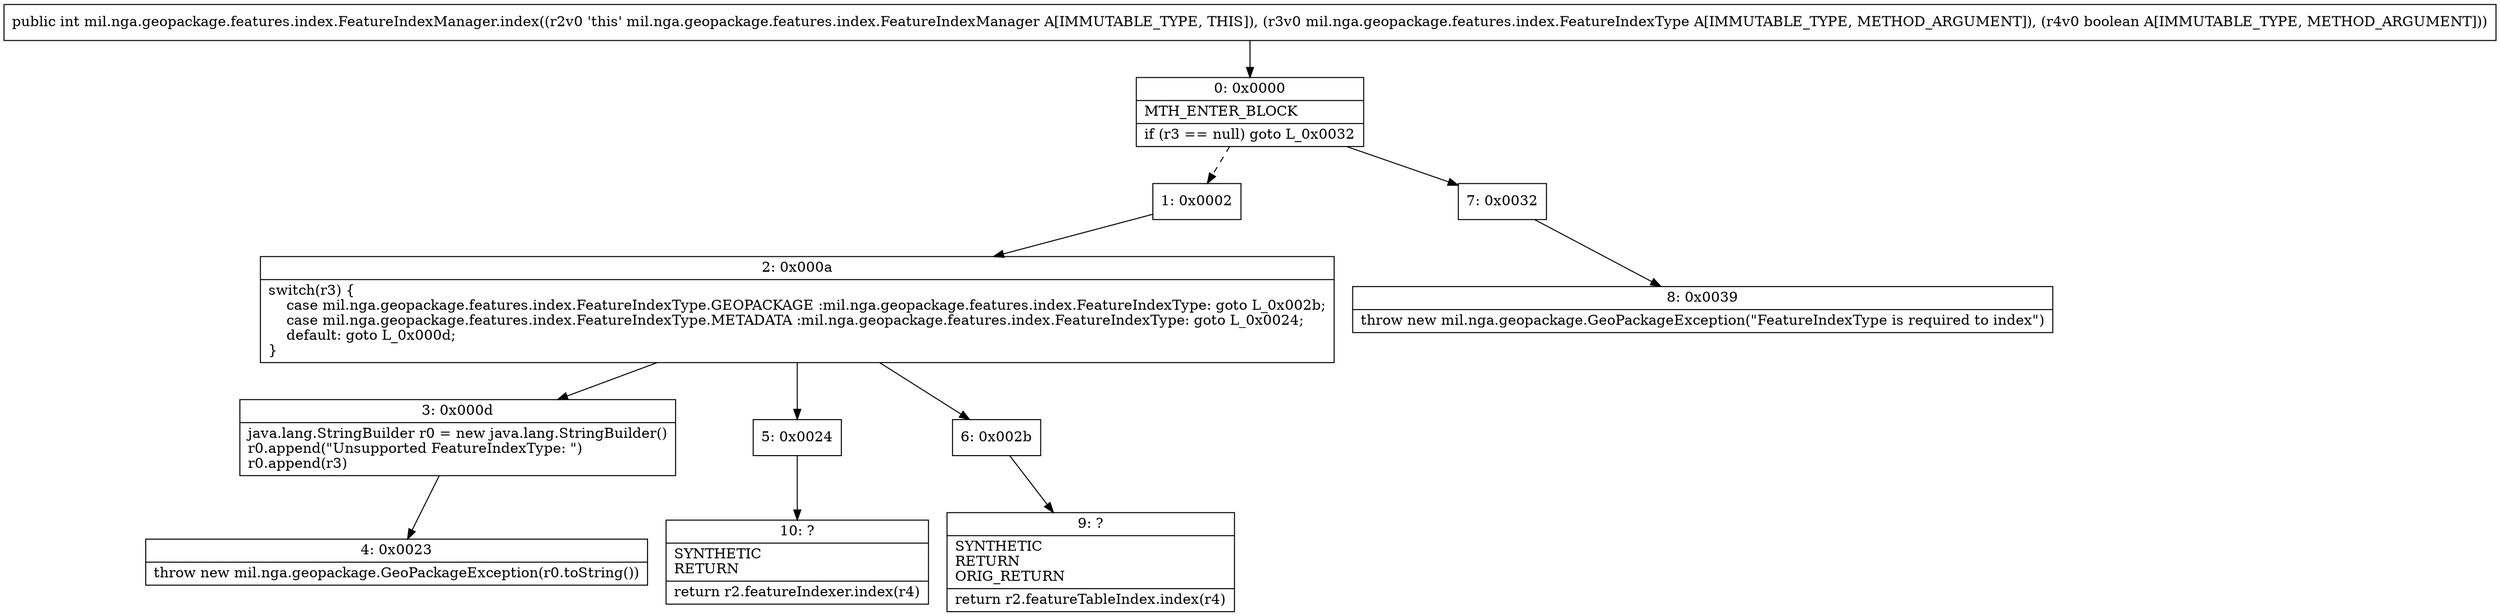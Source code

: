 digraph "CFG formil.nga.geopackage.features.index.FeatureIndexManager.index(Lmil\/nga\/geopackage\/features\/index\/FeatureIndexType;Z)I" {
Node_0 [shape=record,label="{0\:\ 0x0000|MTH_ENTER_BLOCK\l|if (r3 == null) goto L_0x0032\l}"];
Node_1 [shape=record,label="{1\:\ 0x0002}"];
Node_2 [shape=record,label="{2\:\ 0x000a|switch(r3) \{\l    case mil.nga.geopackage.features.index.FeatureIndexType.GEOPACKAGE :mil.nga.geopackage.features.index.FeatureIndexType: goto L_0x002b;\l    case mil.nga.geopackage.features.index.FeatureIndexType.METADATA :mil.nga.geopackage.features.index.FeatureIndexType: goto L_0x0024;\l    default: goto L_0x000d;\l\}\l}"];
Node_3 [shape=record,label="{3\:\ 0x000d|java.lang.StringBuilder r0 = new java.lang.StringBuilder()\lr0.append(\"Unsupported FeatureIndexType: \")\lr0.append(r3)\l}"];
Node_4 [shape=record,label="{4\:\ 0x0023|throw new mil.nga.geopackage.GeoPackageException(r0.toString())\l}"];
Node_5 [shape=record,label="{5\:\ 0x0024}"];
Node_6 [shape=record,label="{6\:\ 0x002b}"];
Node_7 [shape=record,label="{7\:\ 0x0032}"];
Node_8 [shape=record,label="{8\:\ 0x0039|throw new mil.nga.geopackage.GeoPackageException(\"FeatureIndexType is required to index\")\l}"];
Node_9 [shape=record,label="{9\:\ ?|SYNTHETIC\lRETURN\lORIG_RETURN\l|return r2.featureTableIndex.index(r4)\l}"];
Node_10 [shape=record,label="{10\:\ ?|SYNTHETIC\lRETURN\l|return r2.featureIndexer.index(r4)\l}"];
MethodNode[shape=record,label="{public int mil.nga.geopackage.features.index.FeatureIndexManager.index((r2v0 'this' mil.nga.geopackage.features.index.FeatureIndexManager A[IMMUTABLE_TYPE, THIS]), (r3v0 mil.nga.geopackage.features.index.FeatureIndexType A[IMMUTABLE_TYPE, METHOD_ARGUMENT]), (r4v0 boolean A[IMMUTABLE_TYPE, METHOD_ARGUMENT])) }"];
MethodNode -> Node_0;
Node_0 -> Node_1[style=dashed];
Node_0 -> Node_7;
Node_1 -> Node_2;
Node_2 -> Node_3;
Node_2 -> Node_5;
Node_2 -> Node_6;
Node_3 -> Node_4;
Node_5 -> Node_10;
Node_6 -> Node_9;
Node_7 -> Node_8;
}

